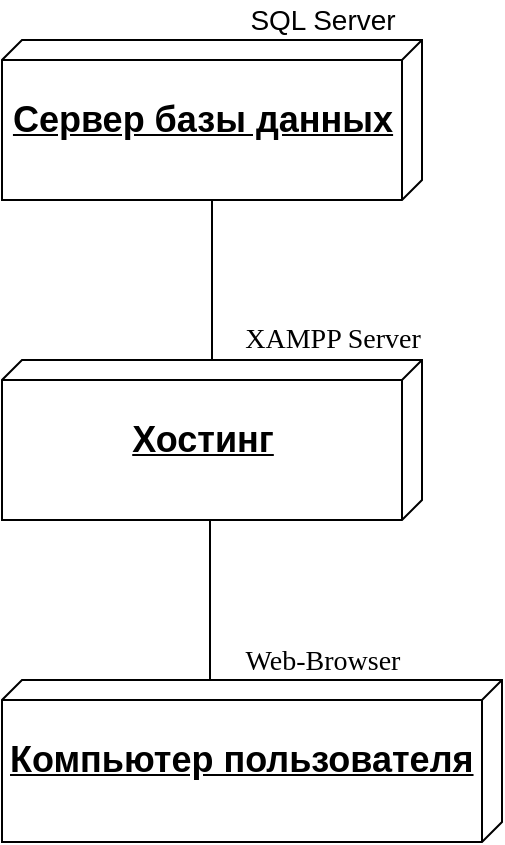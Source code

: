 <mxfile version="15.8.9" type="device"><diagram id="KXKAoASGVrqH1SFTQaWM" name="Page-1"><mxGraphModel dx="1381" dy="805" grid="1" gridSize="10" guides="1" tooltips="1" connect="1" arrows="1" fold="1" page="1" pageScale="1" pageWidth="827" pageHeight="1169" math="0" shadow="0"><root><mxCell id="0"/><mxCell id="1" parent="0"/><mxCell id="4uymyR-MnteMWtKQyuul-2" value="&lt;h2&gt;Сервер базы данных&lt;/h2&gt;" style="verticalAlign=top;align=center;spacingTop=8;spacingLeft=2;spacingRight=12;shape=cube;size=10;direction=south;fontStyle=4;html=1;" vertex="1" parent="1"><mxGeometry x="40" y="40" width="210" height="80" as="geometry"/></mxCell><mxCell id="4uymyR-MnteMWtKQyuul-3" value="&lt;h2&gt;Хостинг&lt;/h2&gt;" style="verticalAlign=top;align=center;spacingTop=8;spacingLeft=2;spacingRight=12;shape=cube;size=10;direction=south;fontStyle=4;html=1;" vertex="1" parent="1"><mxGeometry x="40" y="200" width="210" height="80" as="geometry"/></mxCell><mxCell id="4uymyR-MnteMWtKQyuul-4" value="&lt;h2&gt;Компьютер пользователя&lt;/h2&gt;" style="verticalAlign=top;align=left;spacingTop=8;spacingLeft=2;spacingRight=12;shape=cube;size=10;direction=south;fontStyle=4;html=1;" vertex="1" parent="1"><mxGeometry x="40" y="360" width="250" height="81" as="geometry"/></mxCell><mxCell id="4uymyR-MnteMWtKQyuul-5" value="&lt;font style=&quot;font-size: 14px&quot;&gt;SQL Server&lt;/font&gt;" style="text;html=1;align=center;verticalAlign=middle;resizable=0;points=[];autosize=1;strokeColor=none;fillColor=none;" vertex="1" parent="1"><mxGeometry x="155" y="20" width="90" height="20" as="geometry"/></mxCell><mxCell id="4uymyR-MnteMWtKQyuul-7" value="&lt;font style=&quot;font-size: 14px&quot;&gt;XAMPP Server&lt;/font&gt;" style="text;html=1;align=center;verticalAlign=middle;resizable=0;points=[];autosize=1;strokeColor=none;fillColor=none;fontFamily=Times New Roman;" vertex="1" parent="1"><mxGeometry x="155" y="180" width="100" height="20" as="geometry"/></mxCell><mxCell id="4uymyR-MnteMWtKQyuul-8" value="&lt;font style=&quot;font-size: 14px&quot;&gt;Web-Browser&lt;/font&gt;" style="text;html=1;align=center;verticalAlign=middle;resizable=0;points=[];autosize=1;strokeColor=none;fillColor=none;fontFamily=Times New Roman;" vertex="1" parent="1"><mxGeometry x="155" y="341" width="90" height="20" as="geometry"/></mxCell><mxCell id="4uymyR-MnteMWtKQyuul-9" value="" style="line;strokeWidth=1;fillColor=none;align=left;verticalAlign=middle;spacingTop=-1;spacingLeft=3;spacingRight=3;rotatable=0;labelPosition=right;points=[];portConstraint=eastwest;fontFamily=Times New Roman;direction=south;" vertex="1" parent="1"><mxGeometry x="140" y="120" width="10" height="80" as="geometry"/></mxCell><mxCell id="4uymyR-MnteMWtKQyuul-10" value="" style="line;strokeWidth=1;fillColor=none;align=left;verticalAlign=middle;spacingTop=-1;spacingLeft=3;spacingRight=3;rotatable=0;labelPosition=right;points=[];portConstraint=eastwest;fontFamily=Times New Roman;direction=south;" vertex="1" parent="1"><mxGeometry x="140" y="280" width="8" height="80" as="geometry"/></mxCell></root></mxGraphModel></diagram></mxfile>